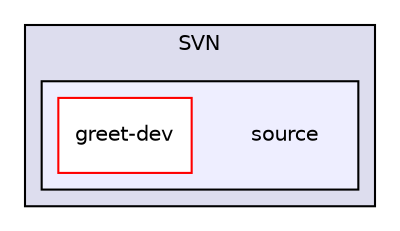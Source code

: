 digraph "C:/Users/ddieffenthaler/Desktop/SVN/source" {
  compound=true
  node [ fontsize="10", fontname="Helvetica"];
  edge [ labelfontsize="10", labelfontname="Helvetica"];
  subgraph clusterdir_6078180fff43813ae244284506b36fe8 {
    graph [ bgcolor="#ddddee", pencolor="black", label="SVN" fontname="Helvetica", fontsize="10", URL="dir_6078180fff43813ae244284506b36fe8.html"]
  subgraph clusterdir_ab5c18d07dfd43190096a7698778f79b {
    graph [ bgcolor="#eeeeff", pencolor="black", label="" URL="dir_ab5c18d07dfd43190096a7698778f79b.html"];
    dir_ab5c18d07dfd43190096a7698778f79b [shape=plaintext label="source"];
    dir_57dbee2aefe90057220505cdbd10e38d [shape=box label="greet-dev" color="red" fillcolor="white" style="filled" URL="dir_57dbee2aefe90057220505cdbd10e38d.html"];
  }
  }
}
